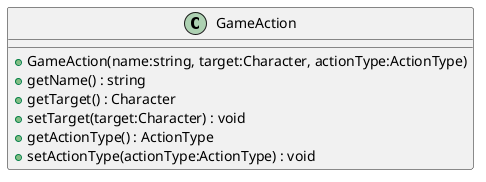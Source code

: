 @startuml
class GameAction {
    + GameAction(name:string, target:Character, actionType:ActionType)
    + getName() : string
    + getTarget() : Character
    + setTarget(target:Character) : void
    + getActionType() : ActionType
    + setActionType(actionType:ActionType) : void
}
@enduml
